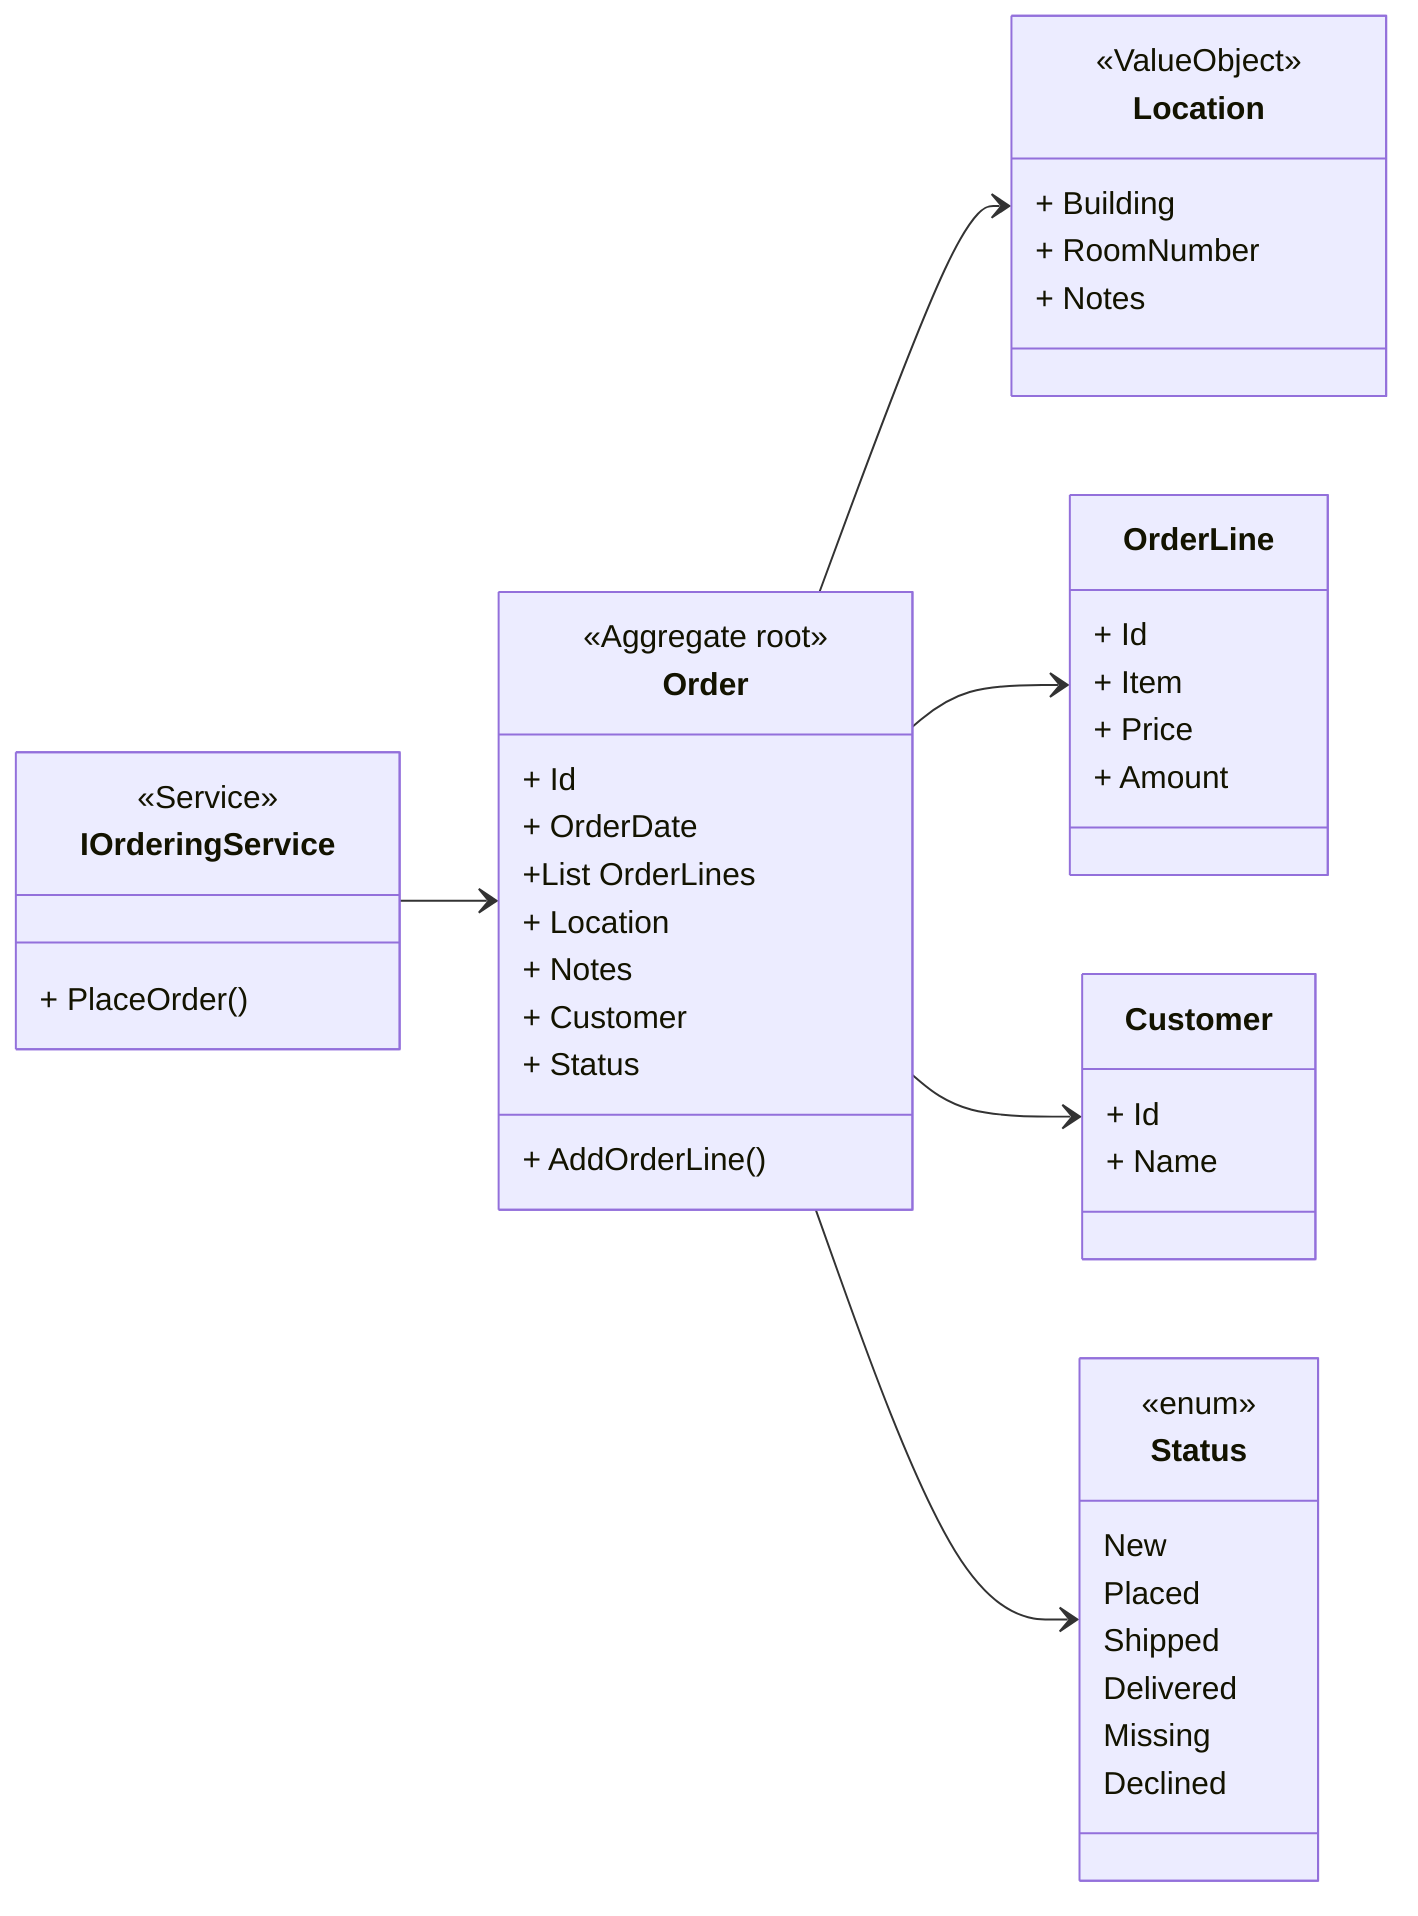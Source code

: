 classDiagram
    direction LR
    class IOrderingService {
        <<Service>>
        + PlaceOrder()
    }
    class Order {
        <<Aggregate root>>
        + Id
        + OrderDate
        +List OrderLines
        + Location
        + Notes
        + Customer
        + Status
        + AddOrderLine()
    }

    class OrderLine{
        + Id
        + Item
        + Price
        + Amount
    }
    class Location {
        <<ValueObject>>
        + Building
        + RoomNumber
        + Notes
    }
    class Customer {
        + Id
        + Name
    }
    class Status {
        <<enum>>
        New
        Placed
        Shipped
        Delivered
        Missing
        Declined
    }
    IOrderingService --> Order
    Order --> Location
    Order --> OrderLine
    Order --> Customer
    Order --> Status